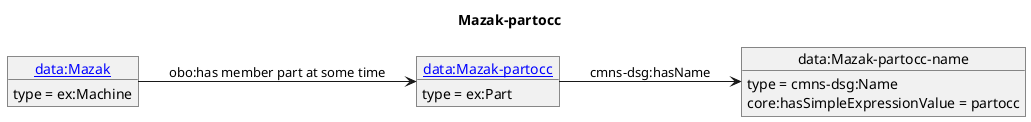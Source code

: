 @startuml
skinparam linetype polyline
left to right direction
title Mazak-partocc
object "[[./Mazak-partocc.html data:Mazak-partocc]]" as o1 {
 type = ex:Part
 }
object "data:Mazak-partocc-name" as o2 {
 type = cmns-dsg:Name
 }
object "[[./Mazak.html data:Mazak]]" as o3 {
 type = ex:Machine
 }
o1 --> o2 : cmns-dsg:hasName
o2 : core:hasSimpleExpressionValue = partocc
o3 --> o1 : obo:has member part at some time
@enduml
